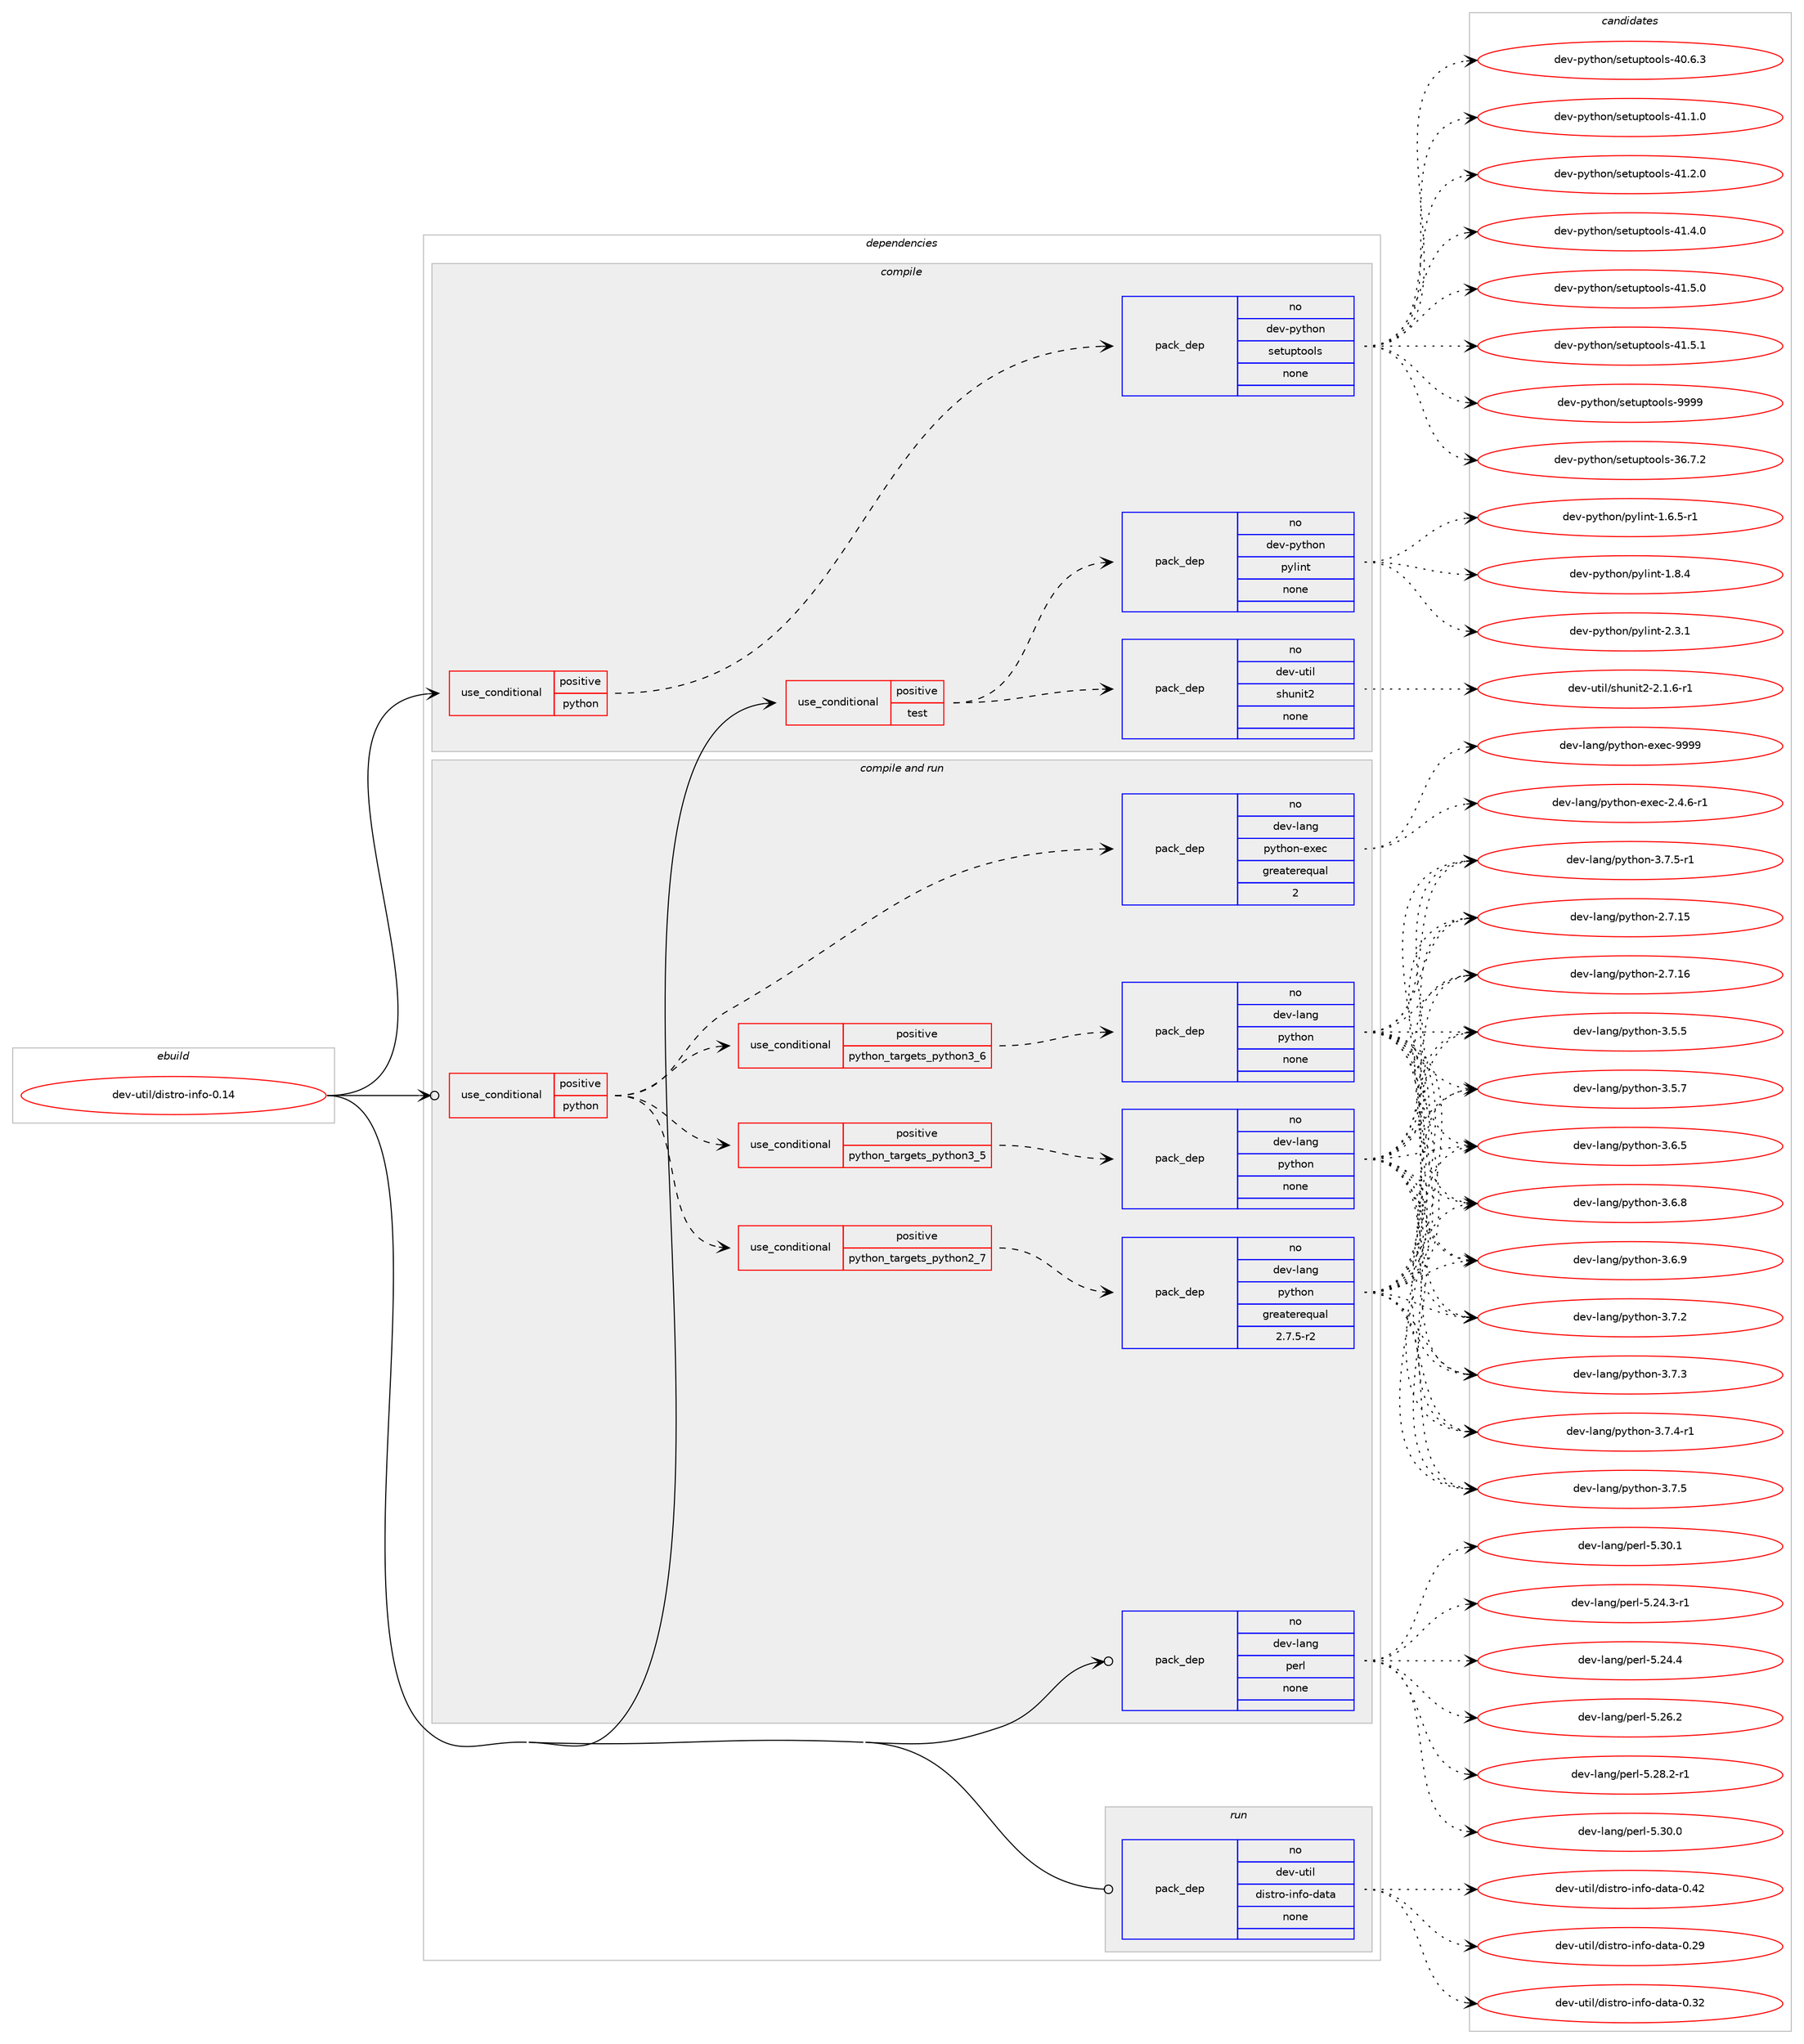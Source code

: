digraph prolog {

# *************
# Graph options
# *************

newrank=true;
concentrate=true;
compound=true;
graph [rankdir=LR,fontname=Helvetica,fontsize=10,ranksep=1.5];#, ranksep=2.5, nodesep=0.2];
edge  [arrowhead=vee];
node  [fontname=Helvetica,fontsize=10];

# **********
# The ebuild
# **********

subgraph cluster_leftcol {
color=gray;
rank=same;
label=<<i>ebuild</i>>;
id [label="dev-util/distro-info-0.14", color=red, width=4, href="../dev-util/distro-info-0.14.svg"];
}

# ****************
# The dependencies
# ****************

subgraph cluster_midcol {
color=gray;
label=<<i>dependencies</i>>;
subgraph cluster_compile {
fillcolor="#eeeeee";
style=filled;
label=<<i>compile</i>>;
subgraph cond182570 {
dependency728516 [label=<<TABLE BORDER="0" CELLBORDER="1" CELLSPACING="0" CELLPADDING="4"><TR><TD ROWSPAN="3" CELLPADDING="10">use_conditional</TD></TR><TR><TD>positive</TD></TR><TR><TD>python</TD></TR></TABLE>>, shape=none, color=red];
subgraph pack533819 {
dependency728517 [label=<<TABLE BORDER="0" CELLBORDER="1" CELLSPACING="0" CELLPADDING="4" WIDTH="220"><TR><TD ROWSPAN="6" CELLPADDING="30">pack_dep</TD></TR><TR><TD WIDTH="110">no</TD></TR><TR><TD>dev-python</TD></TR><TR><TD>setuptools</TD></TR><TR><TD>none</TD></TR><TR><TD></TD></TR></TABLE>>, shape=none, color=blue];
}
dependency728516:e -> dependency728517:w [weight=20,style="dashed",arrowhead="vee"];
}
id:e -> dependency728516:w [weight=20,style="solid",arrowhead="vee"];
subgraph cond182571 {
dependency728518 [label=<<TABLE BORDER="0" CELLBORDER="1" CELLSPACING="0" CELLPADDING="4"><TR><TD ROWSPAN="3" CELLPADDING="10">use_conditional</TD></TR><TR><TD>positive</TD></TR><TR><TD>test</TD></TR></TABLE>>, shape=none, color=red];
subgraph pack533820 {
dependency728519 [label=<<TABLE BORDER="0" CELLBORDER="1" CELLSPACING="0" CELLPADDING="4" WIDTH="220"><TR><TD ROWSPAN="6" CELLPADDING="30">pack_dep</TD></TR><TR><TD WIDTH="110">no</TD></TR><TR><TD>dev-util</TD></TR><TR><TD>shunit2</TD></TR><TR><TD>none</TD></TR><TR><TD></TD></TR></TABLE>>, shape=none, color=blue];
}
dependency728518:e -> dependency728519:w [weight=20,style="dashed",arrowhead="vee"];
subgraph pack533821 {
dependency728520 [label=<<TABLE BORDER="0" CELLBORDER="1" CELLSPACING="0" CELLPADDING="4" WIDTH="220"><TR><TD ROWSPAN="6" CELLPADDING="30">pack_dep</TD></TR><TR><TD WIDTH="110">no</TD></TR><TR><TD>dev-python</TD></TR><TR><TD>pylint</TD></TR><TR><TD>none</TD></TR><TR><TD></TD></TR></TABLE>>, shape=none, color=blue];
}
dependency728518:e -> dependency728520:w [weight=20,style="dashed",arrowhead="vee"];
}
id:e -> dependency728518:w [weight=20,style="solid",arrowhead="vee"];
}
subgraph cluster_compileandrun {
fillcolor="#eeeeee";
style=filled;
label=<<i>compile and run</i>>;
subgraph cond182572 {
dependency728521 [label=<<TABLE BORDER="0" CELLBORDER="1" CELLSPACING="0" CELLPADDING="4"><TR><TD ROWSPAN="3" CELLPADDING="10">use_conditional</TD></TR><TR><TD>positive</TD></TR><TR><TD>python</TD></TR></TABLE>>, shape=none, color=red];
subgraph cond182573 {
dependency728522 [label=<<TABLE BORDER="0" CELLBORDER="1" CELLSPACING="0" CELLPADDING="4"><TR><TD ROWSPAN="3" CELLPADDING="10">use_conditional</TD></TR><TR><TD>positive</TD></TR><TR><TD>python_targets_python2_7</TD></TR></TABLE>>, shape=none, color=red];
subgraph pack533822 {
dependency728523 [label=<<TABLE BORDER="0" CELLBORDER="1" CELLSPACING="0" CELLPADDING="4" WIDTH="220"><TR><TD ROWSPAN="6" CELLPADDING="30">pack_dep</TD></TR><TR><TD WIDTH="110">no</TD></TR><TR><TD>dev-lang</TD></TR><TR><TD>python</TD></TR><TR><TD>greaterequal</TD></TR><TR><TD>2.7.5-r2</TD></TR></TABLE>>, shape=none, color=blue];
}
dependency728522:e -> dependency728523:w [weight=20,style="dashed",arrowhead="vee"];
}
dependency728521:e -> dependency728522:w [weight=20,style="dashed",arrowhead="vee"];
subgraph cond182574 {
dependency728524 [label=<<TABLE BORDER="0" CELLBORDER="1" CELLSPACING="0" CELLPADDING="4"><TR><TD ROWSPAN="3" CELLPADDING="10">use_conditional</TD></TR><TR><TD>positive</TD></TR><TR><TD>python_targets_python3_5</TD></TR></TABLE>>, shape=none, color=red];
subgraph pack533823 {
dependency728525 [label=<<TABLE BORDER="0" CELLBORDER="1" CELLSPACING="0" CELLPADDING="4" WIDTH="220"><TR><TD ROWSPAN="6" CELLPADDING="30">pack_dep</TD></TR><TR><TD WIDTH="110">no</TD></TR><TR><TD>dev-lang</TD></TR><TR><TD>python</TD></TR><TR><TD>none</TD></TR><TR><TD></TD></TR></TABLE>>, shape=none, color=blue];
}
dependency728524:e -> dependency728525:w [weight=20,style="dashed",arrowhead="vee"];
}
dependency728521:e -> dependency728524:w [weight=20,style="dashed",arrowhead="vee"];
subgraph cond182575 {
dependency728526 [label=<<TABLE BORDER="0" CELLBORDER="1" CELLSPACING="0" CELLPADDING="4"><TR><TD ROWSPAN="3" CELLPADDING="10">use_conditional</TD></TR><TR><TD>positive</TD></TR><TR><TD>python_targets_python3_6</TD></TR></TABLE>>, shape=none, color=red];
subgraph pack533824 {
dependency728527 [label=<<TABLE BORDER="0" CELLBORDER="1" CELLSPACING="0" CELLPADDING="4" WIDTH="220"><TR><TD ROWSPAN="6" CELLPADDING="30">pack_dep</TD></TR><TR><TD WIDTH="110">no</TD></TR><TR><TD>dev-lang</TD></TR><TR><TD>python</TD></TR><TR><TD>none</TD></TR><TR><TD></TD></TR></TABLE>>, shape=none, color=blue];
}
dependency728526:e -> dependency728527:w [weight=20,style="dashed",arrowhead="vee"];
}
dependency728521:e -> dependency728526:w [weight=20,style="dashed",arrowhead="vee"];
subgraph pack533825 {
dependency728528 [label=<<TABLE BORDER="0" CELLBORDER="1" CELLSPACING="0" CELLPADDING="4" WIDTH="220"><TR><TD ROWSPAN="6" CELLPADDING="30">pack_dep</TD></TR><TR><TD WIDTH="110">no</TD></TR><TR><TD>dev-lang</TD></TR><TR><TD>python-exec</TD></TR><TR><TD>greaterequal</TD></TR><TR><TD>2</TD></TR></TABLE>>, shape=none, color=blue];
}
dependency728521:e -> dependency728528:w [weight=20,style="dashed",arrowhead="vee"];
}
id:e -> dependency728521:w [weight=20,style="solid",arrowhead="odotvee"];
subgraph pack533826 {
dependency728529 [label=<<TABLE BORDER="0" CELLBORDER="1" CELLSPACING="0" CELLPADDING="4" WIDTH="220"><TR><TD ROWSPAN="6" CELLPADDING="30">pack_dep</TD></TR><TR><TD WIDTH="110">no</TD></TR><TR><TD>dev-lang</TD></TR><TR><TD>perl</TD></TR><TR><TD>none</TD></TR><TR><TD></TD></TR></TABLE>>, shape=none, color=blue];
}
id:e -> dependency728529:w [weight=20,style="solid",arrowhead="odotvee"];
}
subgraph cluster_run {
fillcolor="#eeeeee";
style=filled;
label=<<i>run</i>>;
subgraph pack533827 {
dependency728530 [label=<<TABLE BORDER="0" CELLBORDER="1" CELLSPACING="0" CELLPADDING="4" WIDTH="220"><TR><TD ROWSPAN="6" CELLPADDING="30">pack_dep</TD></TR><TR><TD WIDTH="110">no</TD></TR><TR><TD>dev-util</TD></TR><TR><TD>distro-info-data</TD></TR><TR><TD>none</TD></TR><TR><TD></TD></TR></TABLE>>, shape=none, color=blue];
}
id:e -> dependency728530:w [weight=20,style="solid",arrowhead="odot"];
}
}

# **************
# The candidates
# **************

subgraph cluster_choices {
rank=same;
color=gray;
label=<<i>candidates</i>>;

subgraph choice533819 {
color=black;
nodesep=1;
choice100101118451121211161041111104711510111611711211611111110811545515446554650 [label="dev-python/setuptools-36.7.2", color=red, width=4,href="../dev-python/setuptools-36.7.2.svg"];
choice100101118451121211161041111104711510111611711211611111110811545524846544651 [label="dev-python/setuptools-40.6.3", color=red, width=4,href="../dev-python/setuptools-40.6.3.svg"];
choice100101118451121211161041111104711510111611711211611111110811545524946494648 [label="dev-python/setuptools-41.1.0", color=red, width=4,href="../dev-python/setuptools-41.1.0.svg"];
choice100101118451121211161041111104711510111611711211611111110811545524946504648 [label="dev-python/setuptools-41.2.0", color=red, width=4,href="../dev-python/setuptools-41.2.0.svg"];
choice100101118451121211161041111104711510111611711211611111110811545524946524648 [label="dev-python/setuptools-41.4.0", color=red, width=4,href="../dev-python/setuptools-41.4.0.svg"];
choice100101118451121211161041111104711510111611711211611111110811545524946534648 [label="dev-python/setuptools-41.5.0", color=red, width=4,href="../dev-python/setuptools-41.5.0.svg"];
choice100101118451121211161041111104711510111611711211611111110811545524946534649 [label="dev-python/setuptools-41.5.1", color=red, width=4,href="../dev-python/setuptools-41.5.1.svg"];
choice10010111845112121116104111110471151011161171121161111111081154557575757 [label="dev-python/setuptools-9999", color=red, width=4,href="../dev-python/setuptools-9999.svg"];
dependency728517:e -> choice100101118451121211161041111104711510111611711211611111110811545515446554650:w [style=dotted,weight="100"];
dependency728517:e -> choice100101118451121211161041111104711510111611711211611111110811545524846544651:w [style=dotted,weight="100"];
dependency728517:e -> choice100101118451121211161041111104711510111611711211611111110811545524946494648:w [style=dotted,weight="100"];
dependency728517:e -> choice100101118451121211161041111104711510111611711211611111110811545524946504648:w [style=dotted,weight="100"];
dependency728517:e -> choice100101118451121211161041111104711510111611711211611111110811545524946524648:w [style=dotted,weight="100"];
dependency728517:e -> choice100101118451121211161041111104711510111611711211611111110811545524946534648:w [style=dotted,weight="100"];
dependency728517:e -> choice100101118451121211161041111104711510111611711211611111110811545524946534649:w [style=dotted,weight="100"];
dependency728517:e -> choice10010111845112121116104111110471151011161171121161111111081154557575757:w [style=dotted,weight="100"];
}
subgraph choice533820 {
color=black;
nodesep=1;
choice1001011184511711610510847115104117110105116504550464946544511449 [label="dev-util/shunit2-2.1.6-r1", color=red, width=4,href="../dev-util/shunit2-2.1.6-r1.svg"];
dependency728519:e -> choice1001011184511711610510847115104117110105116504550464946544511449:w [style=dotted,weight="100"];
}
subgraph choice533821 {
color=black;
nodesep=1;
choice10010111845112121116104111110471121211081051101164549465446534511449 [label="dev-python/pylint-1.6.5-r1", color=red, width=4,href="../dev-python/pylint-1.6.5-r1.svg"];
choice1001011184511212111610411111047112121108105110116454946564652 [label="dev-python/pylint-1.8.4", color=red, width=4,href="../dev-python/pylint-1.8.4.svg"];
choice1001011184511212111610411111047112121108105110116455046514649 [label="dev-python/pylint-2.3.1", color=red, width=4,href="../dev-python/pylint-2.3.1.svg"];
dependency728520:e -> choice10010111845112121116104111110471121211081051101164549465446534511449:w [style=dotted,weight="100"];
dependency728520:e -> choice1001011184511212111610411111047112121108105110116454946564652:w [style=dotted,weight="100"];
dependency728520:e -> choice1001011184511212111610411111047112121108105110116455046514649:w [style=dotted,weight="100"];
}
subgraph choice533822 {
color=black;
nodesep=1;
choice10010111845108971101034711212111610411111045504655464953 [label="dev-lang/python-2.7.15", color=red, width=4,href="../dev-lang/python-2.7.15.svg"];
choice10010111845108971101034711212111610411111045504655464954 [label="dev-lang/python-2.7.16", color=red, width=4,href="../dev-lang/python-2.7.16.svg"];
choice100101118451089711010347112121116104111110455146534653 [label="dev-lang/python-3.5.5", color=red, width=4,href="../dev-lang/python-3.5.5.svg"];
choice100101118451089711010347112121116104111110455146534655 [label="dev-lang/python-3.5.7", color=red, width=4,href="../dev-lang/python-3.5.7.svg"];
choice100101118451089711010347112121116104111110455146544653 [label="dev-lang/python-3.6.5", color=red, width=4,href="../dev-lang/python-3.6.5.svg"];
choice100101118451089711010347112121116104111110455146544656 [label="dev-lang/python-3.6.8", color=red, width=4,href="../dev-lang/python-3.6.8.svg"];
choice100101118451089711010347112121116104111110455146544657 [label="dev-lang/python-3.6.9", color=red, width=4,href="../dev-lang/python-3.6.9.svg"];
choice100101118451089711010347112121116104111110455146554650 [label="dev-lang/python-3.7.2", color=red, width=4,href="../dev-lang/python-3.7.2.svg"];
choice100101118451089711010347112121116104111110455146554651 [label="dev-lang/python-3.7.3", color=red, width=4,href="../dev-lang/python-3.7.3.svg"];
choice1001011184510897110103471121211161041111104551465546524511449 [label="dev-lang/python-3.7.4-r1", color=red, width=4,href="../dev-lang/python-3.7.4-r1.svg"];
choice100101118451089711010347112121116104111110455146554653 [label="dev-lang/python-3.7.5", color=red, width=4,href="../dev-lang/python-3.7.5.svg"];
choice1001011184510897110103471121211161041111104551465546534511449 [label="dev-lang/python-3.7.5-r1", color=red, width=4,href="../dev-lang/python-3.7.5-r1.svg"];
dependency728523:e -> choice10010111845108971101034711212111610411111045504655464953:w [style=dotted,weight="100"];
dependency728523:e -> choice10010111845108971101034711212111610411111045504655464954:w [style=dotted,weight="100"];
dependency728523:e -> choice100101118451089711010347112121116104111110455146534653:w [style=dotted,weight="100"];
dependency728523:e -> choice100101118451089711010347112121116104111110455146534655:w [style=dotted,weight="100"];
dependency728523:e -> choice100101118451089711010347112121116104111110455146544653:w [style=dotted,weight="100"];
dependency728523:e -> choice100101118451089711010347112121116104111110455146544656:w [style=dotted,weight="100"];
dependency728523:e -> choice100101118451089711010347112121116104111110455146544657:w [style=dotted,weight="100"];
dependency728523:e -> choice100101118451089711010347112121116104111110455146554650:w [style=dotted,weight="100"];
dependency728523:e -> choice100101118451089711010347112121116104111110455146554651:w [style=dotted,weight="100"];
dependency728523:e -> choice1001011184510897110103471121211161041111104551465546524511449:w [style=dotted,weight="100"];
dependency728523:e -> choice100101118451089711010347112121116104111110455146554653:w [style=dotted,weight="100"];
dependency728523:e -> choice1001011184510897110103471121211161041111104551465546534511449:w [style=dotted,weight="100"];
}
subgraph choice533823 {
color=black;
nodesep=1;
choice10010111845108971101034711212111610411111045504655464953 [label="dev-lang/python-2.7.15", color=red, width=4,href="../dev-lang/python-2.7.15.svg"];
choice10010111845108971101034711212111610411111045504655464954 [label="dev-lang/python-2.7.16", color=red, width=4,href="../dev-lang/python-2.7.16.svg"];
choice100101118451089711010347112121116104111110455146534653 [label="dev-lang/python-3.5.5", color=red, width=4,href="../dev-lang/python-3.5.5.svg"];
choice100101118451089711010347112121116104111110455146534655 [label="dev-lang/python-3.5.7", color=red, width=4,href="../dev-lang/python-3.5.7.svg"];
choice100101118451089711010347112121116104111110455146544653 [label="dev-lang/python-3.6.5", color=red, width=4,href="../dev-lang/python-3.6.5.svg"];
choice100101118451089711010347112121116104111110455146544656 [label="dev-lang/python-3.6.8", color=red, width=4,href="../dev-lang/python-3.6.8.svg"];
choice100101118451089711010347112121116104111110455146544657 [label="dev-lang/python-3.6.9", color=red, width=4,href="../dev-lang/python-3.6.9.svg"];
choice100101118451089711010347112121116104111110455146554650 [label="dev-lang/python-3.7.2", color=red, width=4,href="../dev-lang/python-3.7.2.svg"];
choice100101118451089711010347112121116104111110455146554651 [label="dev-lang/python-3.7.3", color=red, width=4,href="../dev-lang/python-3.7.3.svg"];
choice1001011184510897110103471121211161041111104551465546524511449 [label="dev-lang/python-3.7.4-r1", color=red, width=4,href="../dev-lang/python-3.7.4-r1.svg"];
choice100101118451089711010347112121116104111110455146554653 [label="dev-lang/python-3.7.5", color=red, width=4,href="../dev-lang/python-3.7.5.svg"];
choice1001011184510897110103471121211161041111104551465546534511449 [label="dev-lang/python-3.7.5-r1", color=red, width=4,href="../dev-lang/python-3.7.5-r1.svg"];
dependency728525:e -> choice10010111845108971101034711212111610411111045504655464953:w [style=dotted,weight="100"];
dependency728525:e -> choice10010111845108971101034711212111610411111045504655464954:w [style=dotted,weight="100"];
dependency728525:e -> choice100101118451089711010347112121116104111110455146534653:w [style=dotted,weight="100"];
dependency728525:e -> choice100101118451089711010347112121116104111110455146534655:w [style=dotted,weight="100"];
dependency728525:e -> choice100101118451089711010347112121116104111110455146544653:w [style=dotted,weight="100"];
dependency728525:e -> choice100101118451089711010347112121116104111110455146544656:w [style=dotted,weight="100"];
dependency728525:e -> choice100101118451089711010347112121116104111110455146544657:w [style=dotted,weight="100"];
dependency728525:e -> choice100101118451089711010347112121116104111110455146554650:w [style=dotted,weight="100"];
dependency728525:e -> choice100101118451089711010347112121116104111110455146554651:w [style=dotted,weight="100"];
dependency728525:e -> choice1001011184510897110103471121211161041111104551465546524511449:w [style=dotted,weight="100"];
dependency728525:e -> choice100101118451089711010347112121116104111110455146554653:w [style=dotted,weight="100"];
dependency728525:e -> choice1001011184510897110103471121211161041111104551465546534511449:w [style=dotted,weight="100"];
}
subgraph choice533824 {
color=black;
nodesep=1;
choice10010111845108971101034711212111610411111045504655464953 [label="dev-lang/python-2.7.15", color=red, width=4,href="../dev-lang/python-2.7.15.svg"];
choice10010111845108971101034711212111610411111045504655464954 [label="dev-lang/python-2.7.16", color=red, width=4,href="../dev-lang/python-2.7.16.svg"];
choice100101118451089711010347112121116104111110455146534653 [label="dev-lang/python-3.5.5", color=red, width=4,href="../dev-lang/python-3.5.5.svg"];
choice100101118451089711010347112121116104111110455146534655 [label="dev-lang/python-3.5.7", color=red, width=4,href="../dev-lang/python-3.5.7.svg"];
choice100101118451089711010347112121116104111110455146544653 [label="dev-lang/python-3.6.5", color=red, width=4,href="../dev-lang/python-3.6.5.svg"];
choice100101118451089711010347112121116104111110455146544656 [label="dev-lang/python-3.6.8", color=red, width=4,href="../dev-lang/python-3.6.8.svg"];
choice100101118451089711010347112121116104111110455146544657 [label="dev-lang/python-3.6.9", color=red, width=4,href="../dev-lang/python-3.6.9.svg"];
choice100101118451089711010347112121116104111110455146554650 [label="dev-lang/python-3.7.2", color=red, width=4,href="../dev-lang/python-3.7.2.svg"];
choice100101118451089711010347112121116104111110455146554651 [label="dev-lang/python-3.7.3", color=red, width=4,href="../dev-lang/python-3.7.3.svg"];
choice1001011184510897110103471121211161041111104551465546524511449 [label="dev-lang/python-3.7.4-r1", color=red, width=4,href="../dev-lang/python-3.7.4-r1.svg"];
choice100101118451089711010347112121116104111110455146554653 [label="dev-lang/python-3.7.5", color=red, width=4,href="../dev-lang/python-3.7.5.svg"];
choice1001011184510897110103471121211161041111104551465546534511449 [label="dev-lang/python-3.7.5-r1", color=red, width=4,href="../dev-lang/python-3.7.5-r1.svg"];
dependency728527:e -> choice10010111845108971101034711212111610411111045504655464953:w [style=dotted,weight="100"];
dependency728527:e -> choice10010111845108971101034711212111610411111045504655464954:w [style=dotted,weight="100"];
dependency728527:e -> choice100101118451089711010347112121116104111110455146534653:w [style=dotted,weight="100"];
dependency728527:e -> choice100101118451089711010347112121116104111110455146534655:w [style=dotted,weight="100"];
dependency728527:e -> choice100101118451089711010347112121116104111110455146544653:w [style=dotted,weight="100"];
dependency728527:e -> choice100101118451089711010347112121116104111110455146544656:w [style=dotted,weight="100"];
dependency728527:e -> choice100101118451089711010347112121116104111110455146544657:w [style=dotted,weight="100"];
dependency728527:e -> choice100101118451089711010347112121116104111110455146554650:w [style=dotted,weight="100"];
dependency728527:e -> choice100101118451089711010347112121116104111110455146554651:w [style=dotted,weight="100"];
dependency728527:e -> choice1001011184510897110103471121211161041111104551465546524511449:w [style=dotted,weight="100"];
dependency728527:e -> choice100101118451089711010347112121116104111110455146554653:w [style=dotted,weight="100"];
dependency728527:e -> choice1001011184510897110103471121211161041111104551465546534511449:w [style=dotted,weight="100"];
}
subgraph choice533825 {
color=black;
nodesep=1;
choice10010111845108971101034711212111610411111045101120101994550465246544511449 [label="dev-lang/python-exec-2.4.6-r1", color=red, width=4,href="../dev-lang/python-exec-2.4.6-r1.svg"];
choice10010111845108971101034711212111610411111045101120101994557575757 [label="dev-lang/python-exec-9999", color=red, width=4,href="../dev-lang/python-exec-9999.svg"];
dependency728528:e -> choice10010111845108971101034711212111610411111045101120101994550465246544511449:w [style=dotted,weight="100"];
dependency728528:e -> choice10010111845108971101034711212111610411111045101120101994557575757:w [style=dotted,weight="100"];
}
subgraph choice533826 {
color=black;
nodesep=1;
choice100101118451089711010347112101114108455346505246514511449 [label="dev-lang/perl-5.24.3-r1", color=red, width=4,href="../dev-lang/perl-5.24.3-r1.svg"];
choice10010111845108971101034711210111410845534650524652 [label="dev-lang/perl-5.24.4", color=red, width=4,href="../dev-lang/perl-5.24.4.svg"];
choice10010111845108971101034711210111410845534650544650 [label="dev-lang/perl-5.26.2", color=red, width=4,href="../dev-lang/perl-5.26.2.svg"];
choice100101118451089711010347112101114108455346505646504511449 [label="dev-lang/perl-5.28.2-r1", color=red, width=4,href="../dev-lang/perl-5.28.2-r1.svg"];
choice10010111845108971101034711210111410845534651484648 [label="dev-lang/perl-5.30.0", color=red, width=4,href="../dev-lang/perl-5.30.0.svg"];
choice10010111845108971101034711210111410845534651484649 [label="dev-lang/perl-5.30.1", color=red, width=4,href="../dev-lang/perl-5.30.1.svg"];
dependency728529:e -> choice100101118451089711010347112101114108455346505246514511449:w [style=dotted,weight="100"];
dependency728529:e -> choice10010111845108971101034711210111410845534650524652:w [style=dotted,weight="100"];
dependency728529:e -> choice10010111845108971101034711210111410845534650544650:w [style=dotted,weight="100"];
dependency728529:e -> choice100101118451089711010347112101114108455346505646504511449:w [style=dotted,weight="100"];
dependency728529:e -> choice10010111845108971101034711210111410845534651484648:w [style=dotted,weight="100"];
dependency728529:e -> choice10010111845108971101034711210111410845534651484649:w [style=dotted,weight="100"];
}
subgraph choice533827 {
color=black;
nodesep=1;
choice1001011184511711610510847100105115116114111451051101021114510097116974548465057 [label="dev-util/distro-info-data-0.29", color=red, width=4,href="../dev-util/distro-info-data-0.29.svg"];
choice1001011184511711610510847100105115116114111451051101021114510097116974548465150 [label="dev-util/distro-info-data-0.32", color=red, width=4,href="../dev-util/distro-info-data-0.32.svg"];
choice1001011184511711610510847100105115116114111451051101021114510097116974548465250 [label="dev-util/distro-info-data-0.42", color=red, width=4,href="../dev-util/distro-info-data-0.42.svg"];
dependency728530:e -> choice1001011184511711610510847100105115116114111451051101021114510097116974548465057:w [style=dotted,weight="100"];
dependency728530:e -> choice1001011184511711610510847100105115116114111451051101021114510097116974548465150:w [style=dotted,weight="100"];
dependency728530:e -> choice1001011184511711610510847100105115116114111451051101021114510097116974548465250:w [style=dotted,weight="100"];
}
}

}
